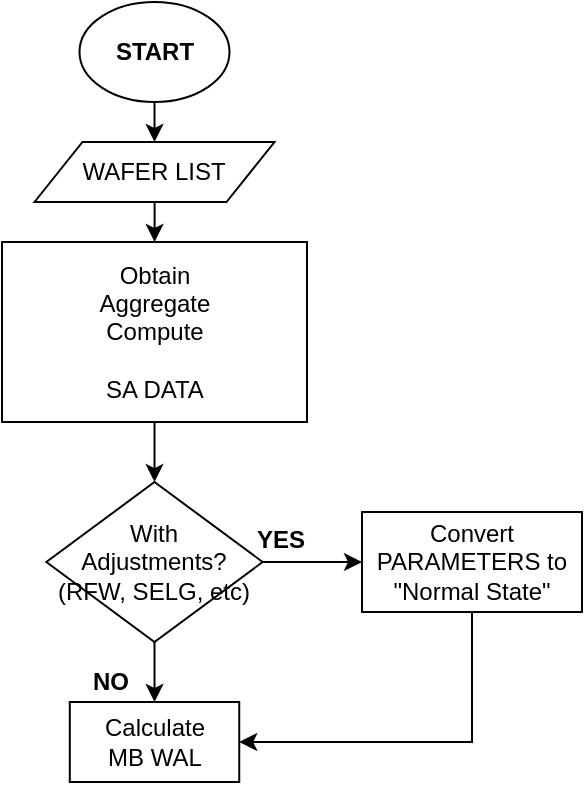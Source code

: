 <mxfile version="12.9.6" type="github">
  <diagram id="1Mv5UenHe6NZsJKYI-XA" name="Page-1">
    <mxGraphModel dx="1304" dy="529" grid="1" gridSize="10" guides="1" tooltips="1" connect="1" arrows="1" fold="1" page="1" pageScale="1" pageWidth="850" pageHeight="1100" math="0" shadow="0">
      <root>
        <mxCell id="0" />
        <mxCell id="1" parent="0" />
        <mxCell id="U0UpkO36y2_0f6v4TCSK-4" style="edgeStyle=orthogonalEdgeStyle;rounded=0;orthogonalLoop=1;jettySize=auto;html=1;exitX=0.5;exitY=1;exitDx=0;exitDy=0;entryX=0.5;entryY=0;entryDx=0;entryDy=0;" edge="1" parent="1" source="U0UpkO36y2_0f6v4TCSK-2" target="U0UpkO36y2_0f6v4TCSK-3">
          <mxGeometry relative="1" as="geometry" />
        </mxCell>
        <mxCell id="U0UpkO36y2_0f6v4TCSK-2" value="&lt;b&gt;START&lt;/b&gt;" style="ellipse;whiteSpace=wrap;html=1;" vertex="1" parent="1">
          <mxGeometry x="78.75" y="10" width="75" height="50" as="geometry" />
        </mxCell>
        <mxCell id="U0UpkO36y2_0f6v4TCSK-6" value="" style="edgeStyle=orthogonalEdgeStyle;rounded=0;orthogonalLoop=1;jettySize=auto;html=1;" edge="1" parent="1" source="U0UpkO36y2_0f6v4TCSK-3" target="U0UpkO36y2_0f6v4TCSK-5">
          <mxGeometry relative="1" as="geometry" />
        </mxCell>
        <mxCell id="U0UpkO36y2_0f6v4TCSK-3" value="WAFER LIST" style="shape=parallelogram;perimeter=parallelogramPerimeter;whiteSpace=wrap;html=1;" vertex="1" parent="1">
          <mxGeometry x="56.25" y="80" width="120" height="30" as="geometry" />
        </mxCell>
        <mxCell id="U0UpkO36y2_0f6v4TCSK-13" value="" style="edgeStyle=orthogonalEdgeStyle;rounded=0;orthogonalLoop=1;jettySize=auto;html=1;" edge="1" parent="1" source="U0UpkO36y2_0f6v4TCSK-5" target="U0UpkO36y2_0f6v4TCSK-7">
          <mxGeometry relative="1" as="geometry" />
        </mxCell>
        <mxCell id="U0UpkO36y2_0f6v4TCSK-5" value="Obtain&lt;br&gt;Aggregate&lt;br&gt;Compute&lt;br&gt;&lt;br&gt;SA DATA" style="rounded=0;whiteSpace=wrap;html=1;" vertex="1" parent="1">
          <mxGeometry x="40" y="130" width="152.5" height="90" as="geometry" />
        </mxCell>
        <mxCell id="U0UpkO36y2_0f6v4TCSK-10" style="edgeStyle=orthogonalEdgeStyle;rounded=0;orthogonalLoop=1;jettySize=auto;html=1;exitX=0.5;exitY=1;exitDx=0;exitDy=0;entryX=0.5;entryY=0;entryDx=0;entryDy=0;" edge="1" parent="1" source="U0UpkO36y2_0f6v4TCSK-7" target="U0UpkO36y2_0f6v4TCSK-9">
          <mxGeometry relative="1" as="geometry" />
        </mxCell>
        <mxCell id="U0UpkO36y2_0f6v4TCSK-16" value="" style="edgeStyle=orthogonalEdgeStyle;rounded=0;orthogonalLoop=1;jettySize=auto;html=1;" edge="1" parent="1" source="U0UpkO36y2_0f6v4TCSK-7" target="U0UpkO36y2_0f6v4TCSK-15">
          <mxGeometry relative="1" as="geometry" />
        </mxCell>
        <mxCell id="U0UpkO36y2_0f6v4TCSK-7" value="With&lt;br&gt;Adjustments? (RFW, SELG, etc)" style="rhombus;whiteSpace=wrap;html=1;" vertex="1" parent="1">
          <mxGeometry x="62.18" y="250" width="108.13" height="80" as="geometry" />
        </mxCell>
        <mxCell id="U0UpkO36y2_0f6v4TCSK-9" value="Calculate&lt;br&gt;MB WAL" style="rounded=0;whiteSpace=wrap;html=1;" vertex="1" parent="1">
          <mxGeometry x="73.9" y="360" width="84.72" height="40" as="geometry" />
        </mxCell>
        <mxCell id="U0UpkO36y2_0f6v4TCSK-11" value="&lt;b&gt;YES&lt;/b&gt;" style="text;html=1;align=center;verticalAlign=middle;resizable=0;points=[];autosize=1;" vertex="1" parent="1">
          <mxGeometry x="158.62" y="269" width="40" height="20" as="geometry" />
        </mxCell>
        <mxCell id="U0UpkO36y2_0f6v4TCSK-12" value="&lt;b&gt;NO&lt;/b&gt;" style="text;html=1;align=center;verticalAlign=middle;resizable=0;points=[];autosize=1;" vertex="1" parent="1">
          <mxGeometry x="78.75" y="340" width="30" height="20" as="geometry" />
        </mxCell>
        <mxCell id="U0UpkO36y2_0f6v4TCSK-17" style="edgeStyle=orthogonalEdgeStyle;rounded=0;orthogonalLoop=1;jettySize=auto;html=1;exitX=0.5;exitY=1;exitDx=0;exitDy=0;entryX=1;entryY=0.5;entryDx=0;entryDy=0;" edge="1" parent="1" source="U0UpkO36y2_0f6v4TCSK-15" target="U0UpkO36y2_0f6v4TCSK-9">
          <mxGeometry relative="1" as="geometry" />
        </mxCell>
        <mxCell id="U0UpkO36y2_0f6v4TCSK-15" value="Convert PARAMETERS to &quot;Normal State&quot;" style="rounded=0;whiteSpace=wrap;html=1;" vertex="1" parent="1">
          <mxGeometry x="220" y="265" width="110" height="50" as="geometry" />
        </mxCell>
      </root>
    </mxGraphModel>
  </diagram>
</mxfile>
